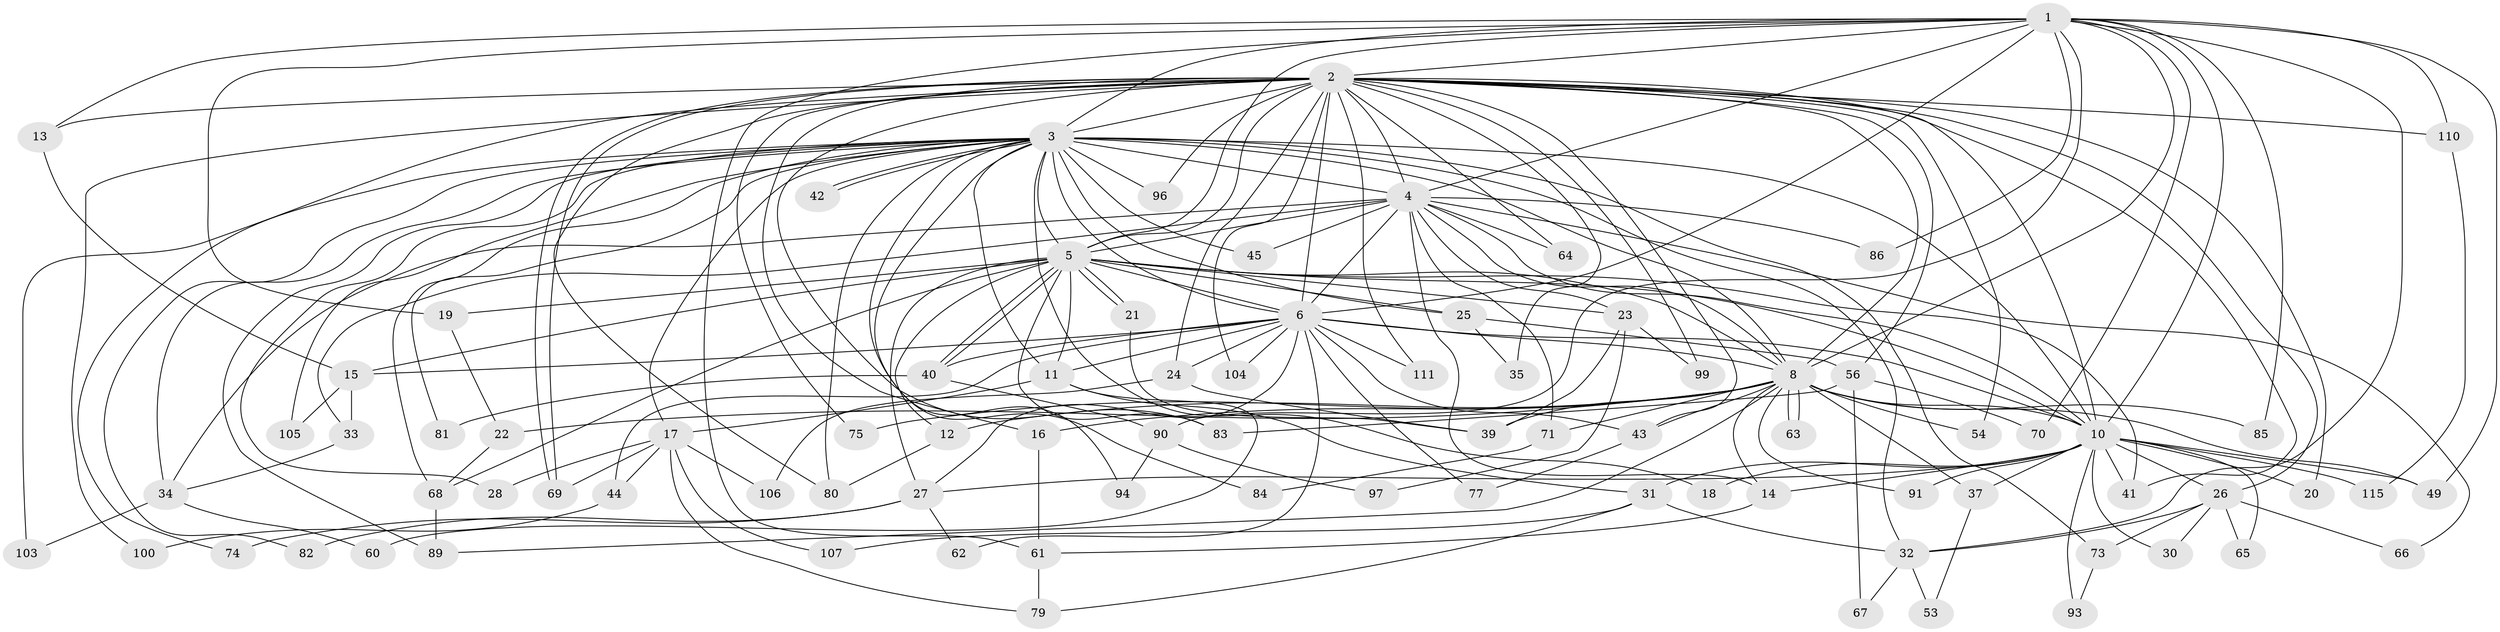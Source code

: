// Generated by graph-tools (version 1.1) at 2025/51/02/27/25 19:51:42]
// undirected, 85 vertices, 202 edges
graph export_dot {
graph [start="1"]
  node [color=gray90,style=filled];
  1 [super="+88"];
  2 [super="+9"];
  3 [super="+7"];
  4 [super="+51"];
  5 [super="+95"];
  6 [super="+55"];
  8 [super="+58"];
  10 [super="+46"];
  11 [super="+48"];
  12;
  13 [super="+36"];
  14 [super="+57"];
  15 [super="+29"];
  16 [super="+113"];
  17 [super="+102"];
  18;
  19;
  20;
  21;
  22;
  23 [super="+112"];
  24;
  25;
  26 [super="+47"];
  27;
  28;
  30;
  31;
  32 [super="+50"];
  33;
  34 [super="+38"];
  35;
  37;
  39 [super="+72"];
  40 [super="+52"];
  41;
  42;
  43 [super="+76"];
  44;
  45;
  49 [super="+92"];
  53;
  54;
  56 [super="+59"];
  60;
  61 [super="+98"];
  62;
  63;
  64;
  65;
  66;
  67;
  68 [super="+87"];
  69 [super="+78"];
  70;
  71;
  73;
  74;
  75 [super="+101"];
  77;
  79;
  80 [super="+114"];
  81;
  82;
  83 [super="+108"];
  84;
  85;
  86;
  89 [super="+109"];
  90;
  91;
  93;
  94;
  96;
  97;
  99;
  100;
  103;
  104;
  105;
  106;
  107;
  110;
  111;
  115;
  1 -- 2 [weight=2];
  1 -- 3 [weight=2];
  1 -- 4;
  1 -- 5;
  1 -- 6;
  1 -- 8;
  1 -- 10 [weight=2];
  1 -- 13 [weight=2];
  1 -- 19;
  1 -- 32;
  1 -- 61;
  1 -- 70;
  1 -- 85;
  1 -- 86;
  1 -- 110;
  1 -- 90;
  1 -- 49;
  2 -- 3 [weight=4];
  2 -- 4 [weight=2];
  2 -- 5 [weight=2];
  2 -- 6 [weight=3];
  2 -- 8 [weight=2];
  2 -- 10 [weight=2];
  2 -- 16 [weight=2];
  2 -- 20;
  2 -- 35;
  2 -- 54;
  2 -- 56 [weight=2];
  2 -- 64;
  2 -- 69;
  2 -- 69;
  2 -- 83;
  2 -- 96;
  2 -- 99;
  2 -- 103;
  2 -- 104;
  2 -- 110;
  2 -- 111;
  2 -- 100;
  2 -- 41;
  2 -- 75 [weight=2];
  2 -- 13;
  2 -- 24;
  2 -- 26;
  2 -- 80;
  2 -- 43;
  3 -- 4 [weight=2];
  3 -- 5 [weight=2];
  3 -- 6 [weight=2];
  3 -- 8 [weight=2];
  3 -- 10 [weight=2];
  3 -- 11;
  3 -- 17;
  3 -- 18;
  3 -- 25;
  3 -- 28;
  3 -- 34;
  3 -- 42;
  3 -- 42;
  3 -- 45;
  3 -- 73;
  3 -- 74;
  3 -- 81;
  3 -- 84;
  3 -- 94;
  3 -- 96;
  3 -- 105;
  3 -- 80;
  3 -- 82;
  3 -- 89;
  3 -- 68;
  3 -- 32;
  4 -- 5;
  4 -- 6 [weight=2];
  4 -- 8;
  4 -- 10;
  4 -- 23;
  4 -- 33;
  4 -- 45;
  4 -- 64;
  4 -- 66;
  4 -- 71;
  4 -- 86;
  4 -- 34;
  4 -- 14;
  5 -- 6;
  5 -- 8;
  5 -- 10;
  5 -- 11;
  5 -- 12;
  5 -- 15;
  5 -- 19;
  5 -- 21;
  5 -- 21;
  5 -- 23;
  5 -- 25;
  5 -- 27;
  5 -- 40;
  5 -- 40;
  5 -- 68;
  5 -- 41;
  5 -- 83;
  6 -- 8;
  6 -- 10;
  6 -- 24;
  6 -- 27;
  6 -- 43;
  6 -- 44;
  6 -- 62;
  6 -- 77;
  6 -- 104;
  6 -- 111;
  6 -- 15;
  6 -- 11;
  6 -- 40;
  8 -- 10;
  8 -- 12;
  8 -- 14;
  8 -- 16 [weight=2];
  8 -- 22;
  8 -- 37;
  8 -- 43;
  8 -- 49;
  8 -- 54;
  8 -- 63;
  8 -- 63;
  8 -- 71;
  8 -- 75;
  8 -- 85;
  8 -- 91;
  8 -- 89;
  8 -- 39;
  10 -- 14;
  10 -- 18;
  10 -- 20;
  10 -- 26;
  10 -- 30;
  10 -- 31;
  10 -- 37;
  10 -- 41;
  10 -- 49;
  10 -- 65;
  10 -- 91;
  10 -- 93;
  10 -- 115;
  10 -- 27;
  11 -- 17;
  11 -- 31;
  11 -- 60;
  12 -- 80;
  13 -- 15;
  14 -- 61;
  15 -- 33;
  15 -- 105;
  16 -- 61;
  17 -- 28;
  17 -- 44;
  17 -- 106;
  17 -- 107;
  17 -- 79;
  17 -- 69;
  19 -- 22;
  21 -- 39;
  22 -- 68;
  23 -- 97;
  23 -- 99;
  23 -- 39;
  24 -- 39;
  24 -- 106;
  25 -- 35;
  25 -- 56;
  26 -- 30;
  26 -- 32;
  26 -- 65;
  26 -- 66;
  26 -- 73;
  27 -- 62;
  27 -- 74;
  27 -- 82;
  31 -- 32;
  31 -- 79;
  31 -- 107;
  32 -- 67;
  32 -- 53;
  33 -- 34;
  34 -- 60;
  34 -- 103;
  37 -- 53;
  40 -- 81;
  40 -- 90;
  43 -- 77;
  44 -- 100;
  56 -- 70;
  56 -- 83;
  56 -- 67;
  61 -- 79;
  68 -- 89;
  71 -- 84;
  73 -- 93;
  90 -- 94;
  90 -- 97;
  110 -- 115;
}
